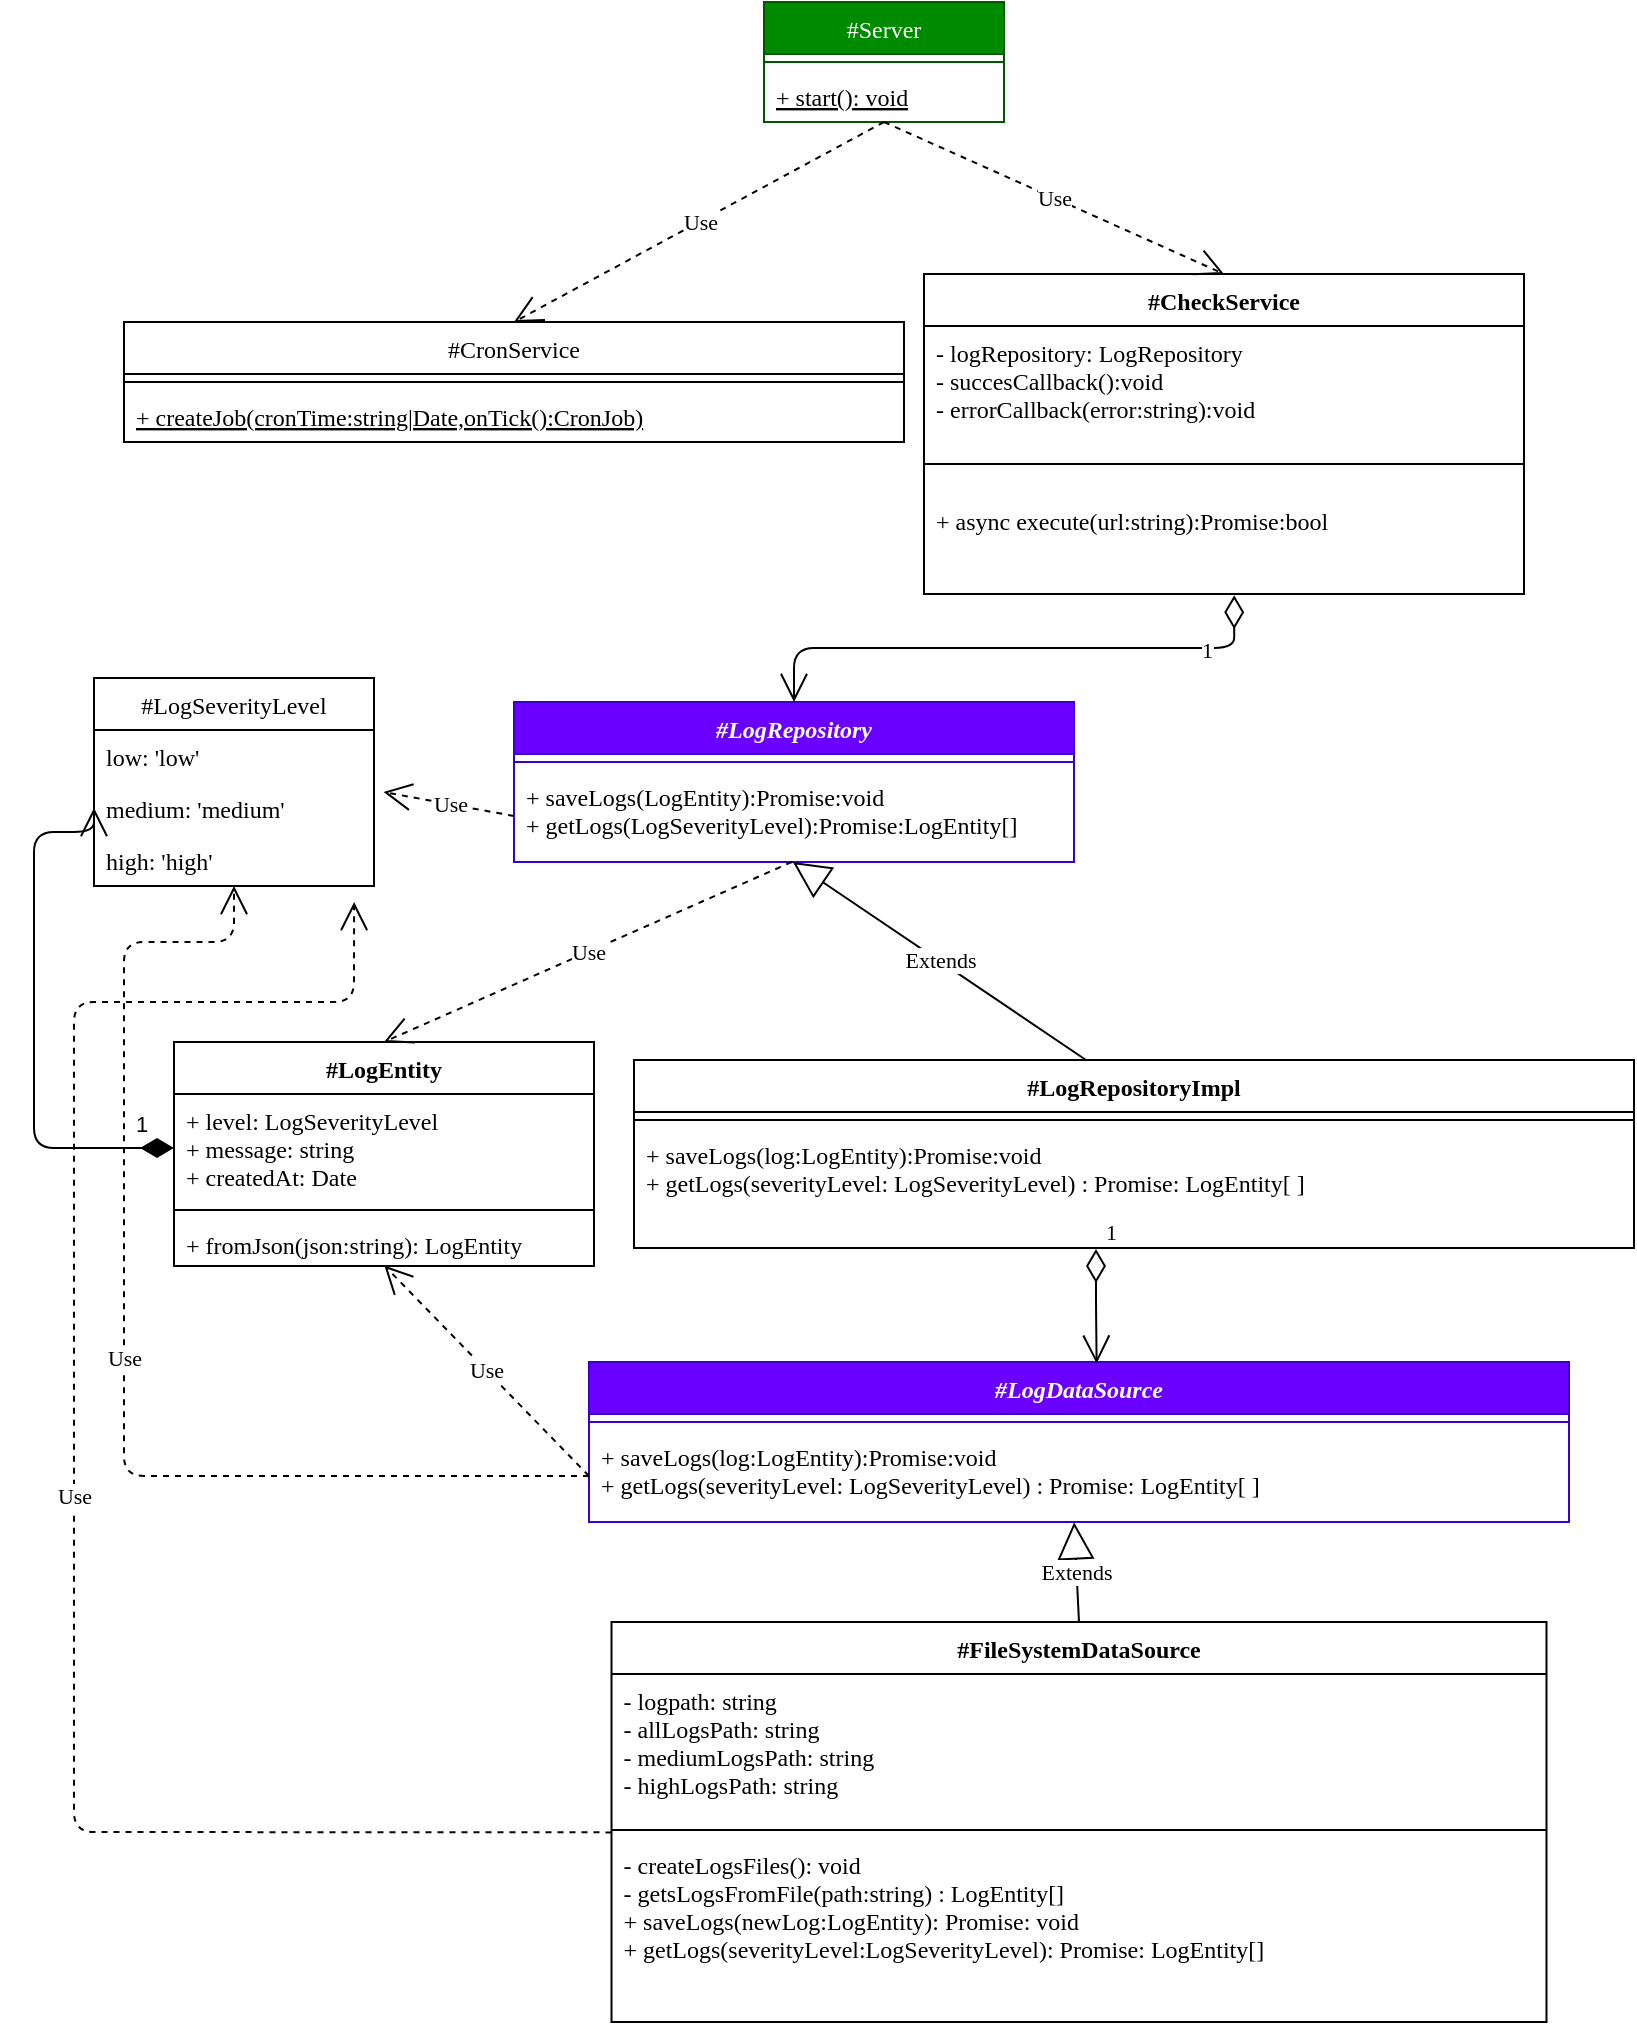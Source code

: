 <mxfile><diagram id="Fn2GvNRN-7Ruor7nib-z" name="Page-1"><mxGraphModel dx="1022" dy="632" grid="1" gridSize="10" guides="1" tooltips="1" connect="1" arrows="1" fold="1" page="1" pageScale="1" pageWidth="850" pageHeight="1100" math="0" shadow="0"><root><mxCell id="0"/><mxCell id="1" parent="0"/><mxCell id="10" value="#Server" style="swimlane;fontStyle=0;align=center;verticalAlign=top;childLayout=stackLayout;horizontal=1;startSize=26;horizontalStack=0;resizeParent=1;resizeParentMax=0;resizeLast=0;collapsible=1;marginBottom=0;fontFamily=JetBrains Mono;fillColor=#008a00;fontColor=#ffffff;strokeColor=#005700;swimlaneFillColor=none;gradientColor=none;fontSource=https%3A%2F%2Ffonts.googleapis.com%2Fcss%3Ffamily%3DJetBrains%2BMono;" parent="1" vertex="1"><mxGeometry x="385" y="80" width="120" height="60" as="geometry"/></mxCell><mxCell id="12" value="" style="line;strokeWidth=1;fillColor=#008a00;align=left;verticalAlign=middle;spacingTop=-1;spacingLeft=3;spacingRight=3;rotatable=0;labelPosition=right;points=[];portConstraint=eastwest;strokeColor=#005700;fontFamily=JetBrains Mono;fontColor=#ffffff;swimlaneFillColor=none;gradientColor=none;fontStyle=0;fontSource=https%3A%2F%2Ffonts.googleapis.com%2Fcss%3Ffamily%3DJetBrains%2BMono;" parent="10" vertex="1"><mxGeometry y="26" width="120" height="8" as="geometry"/></mxCell><mxCell id="13" value="+ start(): void" style="text;align=left;verticalAlign=middle;spacingLeft=4;spacingRight=4;overflow=hidden;rotatable=0;points=[[0,0.5],[1,0.5]];portConstraint=eastwest;fontFamily=JetBrains Mono;swimlaneFillColor=none;fontStyle=4;fontSource=https%3A%2F%2Ffonts.googleapis.com%2Fcss%3Ffamily%3DJetBrains%2BMono;" parent="10" vertex="1"><mxGeometry y="34" width="120" height="26" as="geometry"/></mxCell><mxCell id="18" value="#CronService" style="swimlane;fontStyle=0;align=center;verticalAlign=top;childLayout=stackLayout;horizontal=1;startSize=26;horizontalStack=0;resizeParent=1;resizeParentMax=0;resizeLast=0;collapsible=1;marginBottom=0;fontFamily=JetBrains Mono;swimlaneFillColor=none;fontSource=https%3A%2F%2Ffonts.googleapis.com%2Fcss%3Ffamily%3DJetBrains%2BMono;" parent="1" vertex="1"><mxGeometry x="65" y="240" width="390" height="60" as="geometry"/></mxCell><mxCell id="19" value="" style="line;strokeWidth=1;align=left;verticalAlign=middle;spacingTop=-1;spacingLeft=3;spacingRight=3;rotatable=0;labelPosition=right;points=[];portConstraint=eastwest;fontFamily=JetBrains Mono;swimlaneFillColor=none;fontStyle=0;fontSource=https%3A%2F%2Ffonts.googleapis.com%2Fcss%3Ffamily%3DJetBrains%2BMono;" parent="18" vertex="1"><mxGeometry y="26" width="390" height="8" as="geometry"/></mxCell><mxCell id="20" value="+ createJob(cronTime:string|Date,onTick():CronJob)" style="text;align=left;verticalAlign=middle;spacingLeft=4;spacingRight=4;overflow=hidden;rotatable=0;points=[[0,0.5],[1,0.5]];portConstraint=eastwest;fontFamily=JetBrains Mono;swimlaneFillColor=none;fontStyle=4;fontSource=https%3A%2F%2Ffonts.googleapis.com%2Fcss%3Ffamily%3DJetBrains%2BMono;" parent="18" vertex="1"><mxGeometry y="34" width="390" height="26" as="geometry"/></mxCell><mxCell id="CrihVLw94ubs6sPRbUDU-20" value="Use" style="endArrow=open;endSize=12;dashed=1;html=1;fontFamily=JetBrains Mono;exitX=0.5;exitY=1;exitDx=0;exitDy=0;entryX=0.5;entryY=0;entryDx=0;entryDy=0;fontSource=https%3A%2F%2Ffonts.googleapis.com%2Fcss%3Ffamily%3DJetBrains%2BMono;" parent="1" source="10" target="18" edge="1"><mxGeometry width="160" relative="1" as="geometry"><mxPoint x="315" y="320" as="sourcePoint"/><mxPoint x="235" y="230" as="targetPoint"/></mxGeometry></mxCell><mxCell id="CrihVLw94ubs6sPRbUDU-25" value="#CheckService" style="swimlane;fontStyle=1;align=center;verticalAlign=middle;childLayout=stackLayout;horizontal=1;startSize=26;horizontalStack=0;resizeParent=1;resizeParentMax=0;resizeLast=0;collapsible=1;marginBottom=0;fontFamily=JetBrains Mono;gradientColor=none;fontSource=https%3A%2F%2Ffonts.googleapis.com%2Fcss%3Ffamily%3DJetBrains%2BMono;" parent="1" vertex="1"><mxGeometry x="465" y="216" width="300" height="160" as="geometry"/></mxCell><mxCell id="CrihVLw94ubs6sPRbUDU-26" value="- logRepository: LogRepository&#10;- succesCallback():void&#10;- errorCallback(error:string):void&#10;" style="text;strokeColor=none;fillColor=none;align=left;verticalAlign=top;spacingLeft=4;spacingRight=4;overflow=hidden;rotatable=0;points=[[0,0.5],[1,0.5]];portConstraint=eastwest;fontFamily=JetBrains Mono;fontSource=https%3A%2F%2Ffonts.googleapis.com%2Fcss%3Ffamily%3DJetBrains%2BMono;" parent="CrihVLw94ubs6sPRbUDU-25" vertex="1"><mxGeometry y="26" width="300" height="54" as="geometry"/></mxCell><mxCell id="CrihVLw94ubs6sPRbUDU-27" value="" style="line;strokeWidth=1;fillColor=none;align=left;verticalAlign=middle;spacingTop=-1;spacingLeft=3;spacingRight=3;rotatable=0;labelPosition=right;points=[];portConstraint=eastwest;strokeColor=inherit;fontFamily=JetBrains Mono;fontSource=https%3A%2F%2Ffonts.googleapis.com%2Fcss%3Ffamily%3DJetBrains%2BMono;" parent="CrihVLw94ubs6sPRbUDU-25" vertex="1"><mxGeometry y="80" width="300" height="30" as="geometry"/></mxCell><mxCell id="CrihVLw94ubs6sPRbUDU-28" value="+ async execute(url:string):Promise:bool " style="text;strokeColor=none;fillColor=none;align=left;verticalAlign=top;spacingLeft=4;spacingRight=4;overflow=hidden;rotatable=0;points=[[0,0.5],[1,0.5]];portConstraint=eastwest;fontFamily=JetBrains Mono;fontSource=https%3A%2F%2Ffonts.googleapis.com%2Fcss%3Ffamily%3DJetBrains%2BMono;" parent="CrihVLw94ubs6sPRbUDU-25" vertex="1"><mxGeometry y="110" width="300" height="50" as="geometry"/></mxCell><mxCell id="23" value="Use" style="endArrow=open;endSize=12;dashed=1;html=1;entryX=0.5;entryY=0;entryDx=0;entryDy=0;exitX=0.5;exitY=1;exitDx=0;exitDy=0;fontFamily=JetBrains Mono;fontSource=https%3A%2F%2Ffonts.googleapis.com%2Fcss%3Ffamily%3DJetBrains%2BMono;" parent="1" source="10" target="CrihVLw94ubs6sPRbUDU-25" edge="1"><mxGeometry width="160" relative="1" as="geometry"><mxPoint x="455" y="170" as="sourcePoint"/><mxPoint x="665" y="200" as="targetPoint"/></mxGeometry></mxCell><mxCell id="29" value="#LogRepository&#10;" style="swimlane;fontStyle=3;align=center;verticalAlign=top;childLayout=stackLayout;horizontal=1;startSize=26;horizontalStack=0;resizeParent=1;resizeParentMax=0;resizeLast=0;collapsible=1;marginBottom=0;fillColor=#6a00ff;fontColor=#ffffff;strokeColor=#3700CC;fontFamily=JetBrains Mono;fontSource=https%3A%2F%2Ffonts.googleapis.com%2Fcss%3Ffamily%3DJetBrains%2BMono;" parent="1" vertex="1"><mxGeometry x="260" y="430" width="280" height="80" as="geometry"/></mxCell><mxCell id="31" value="" style="line;strokeWidth=1;fillColor=none;align=left;verticalAlign=middle;spacingTop=-1;spacingLeft=3;spacingRight=3;rotatable=0;labelPosition=right;points=[];portConstraint=eastwest;strokeColor=inherit;fontFamily=JetBrains Mono;fontSource=https%3A%2F%2Ffonts.googleapis.com%2Fcss%3Ffamily%3DJetBrains%2BMono;" parent="29" vertex="1"><mxGeometry y="26" width="280" height="8" as="geometry"/></mxCell><mxCell id="32" value="+ saveLogs(LogEntity):Promise:void&#10;+ getLogs(LogSeverityLevel):Promise:LogEntity[]" style="text;align=left;verticalAlign=top;spacingLeft=4;spacingRight=4;overflow=hidden;rotatable=0;points=[[0,0.5],[1,0.5]];portConstraint=eastwest;fontFamily=JetBrains Mono;fontSource=https%3A%2F%2Ffonts.googleapis.com%2Fcss%3Ffamily%3DJetBrains%2BMono;" parent="29" vertex="1"><mxGeometry y="34" width="280" height="46" as="geometry"/></mxCell><mxCell id="33" value="#LogEntity" style="swimlane;fontStyle=1;align=center;verticalAlign=top;childLayout=stackLayout;horizontal=1;startSize=26;horizontalStack=0;resizeParent=1;resizeParentMax=0;resizeLast=0;collapsible=1;marginBottom=0;fontFamily=JetBrains Mono;fontSource=https%3A%2F%2Ffonts.googleapis.com%2Fcss%3Ffamily%3DJetBrains%2BMono;" parent="1" vertex="1"><mxGeometry x="90" y="600" width="210" height="112" as="geometry"/></mxCell><mxCell id="34" value="+ level: LogSeverityLevel&#10;+ message: string&#10;+ createdAt: Date " style="text;strokeColor=none;fillColor=none;align=left;verticalAlign=top;spacingLeft=4;spacingRight=4;overflow=hidden;rotatable=0;points=[[0,0.5],[1,0.5]];portConstraint=eastwest;fontFamily=JetBrains Mono;fontSource=https%3A%2F%2Ffonts.googleapis.com%2Fcss%3Ffamily%3DJetBrains%2BMono;" parent="33" vertex="1"><mxGeometry y="26" width="210" height="54" as="geometry"/></mxCell><mxCell id="35" value="" style="line;strokeWidth=1;fillColor=none;align=left;verticalAlign=middle;spacingTop=-1;spacingLeft=3;spacingRight=3;rotatable=0;labelPosition=right;points=[];portConstraint=eastwest;strokeColor=inherit;fontFamily=JetBrains Mono;fontSource=https%3A%2F%2Ffonts.googleapis.com%2Fcss%3Ffamily%3DJetBrains%2BMono;" parent="33" vertex="1"><mxGeometry y="80" width="210" height="8" as="geometry"/></mxCell><mxCell id="36" value="+ fromJson(json:string): LogEntity" style="text;strokeColor=none;fillColor=none;align=left;verticalAlign=top;spacingLeft=4;spacingRight=4;overflow=hidden;rotatable=0;points=[[0,0.5],[1,0.5]];portConstraint=eastwest;fontFamily=JetBrains Mono;fontSource=https%3A%2F%2Ffonts.googleapis.com%2Fcss%3Ffamily%3DJetBrains%2BMono;" parent="33" vertex="1"><mxGeometry y="88" width="210" height="24" as="geometry"/></mxCell><mxCell id="37" value="Use" style="endArrow=open;endSize=12;dashed=1;html=1;exitX=0.496;exitY=1;exitDx=0;exitDy=0;exitPerimeter=0;entryX=0.5;entryY=0;entryDx=0;entryDy=0;fontFamily=JetBrains Mono;fontSource=https%3A%2F%2Ffonts.googleapis.com%2Fcss%3Ffamily%3DJetBrains%2BMono;" parent="1" source="32" target="33" edge="1"><mxGeometry width="160" relative="1" as="geometry"><mxPoint x="625" y="590" as="sourcePoint"/><mxPoint x="430" y="630" as="targetPoint"/></mxGeometry></mxCell><mxCell id="39" value="#LogSeverityLevel" style="swimlane;fontStyle=0;childLayout=stackLayout;horizontal=1;startSize=26;fillColor=none;horizontalStack=0;resizeParent=1;resizeParentMax=0;resizeLast=0;collapsible=1;marginBottom=0;fontFamily=JetBrains Mono;fontSource=https%3A%2F%2Ffonts.googleapis.com%2Fcss%3Ffamily%3DJetBrains%2BMono;" parent="1" vertex="1"><mxGeometry x="50" y="418" width="140" height="104" as="geometry"/></mxCell><mxCell id="40" value="low: 'low'" style="text;strokeColor=none;fillColor=none;align=left;verticalAlign=top;spacingLeft=4;spacingRight=4;overflow=hidden;rotatable=0;points=[[0,0.5],[1,0.5]];portConstraint=eastwest;fontFamily=JetBrains Mono;fontSource=https%3A%2F%2Ffonts.googleapis.com%2Fcss%3Ffamily%3DJetBrains%2BMono;" parent="39" vertex="1"><mxGeometry y="26" width="140" height="26" as="geometry"/></mxCell><mxCell id="41" value="medium: 'medium'" style="text;strokeColor=none;fillColor=none;align=left;verticalAlign=top;spacingLeft=4;spacingRight=4;overflow=hidden;rotatable=0;points=[[0,0.5],[1,0.5]];portConstraint=eastwest;fontFamily=JetBrains Mono;fontSource=https%3A%2F%2Ffonts.googleapis.com%2Fcss%3Ffamily%3DJetBrains%2BMono;" parent="39" vertex="1"><mxGeometry y="52" width="140" height="26" as="geometry"/></mxCell><mxCell id="42" value="high: 'high'" style="text;strokeColor=none;fillColor=none;align=left;verticalAlign=top;spacingLeft=4;spacingRight=4;overflow=hidden;rotatable=0;points=[[0,0.5],[1,0.5]];portConstraint=eastwest;fontFamily=JetBrains Mono;fontSource=https%3A%2F%2Ffonts.googleapis.com%2Fcss%3Ffamily%3DJetBrains%2BMono;" parent="39" vertex="1"><mxGeometry y="78" width="140" height="26" as="geometry"/></mxCell><mxCell id="49" value="1" style="endArrow=open;html=1;endSize=12;startArrow=diamondThin;startSize=14;startFill=0;edgeStyle=orthogonalEdgeStyle;align=left;verticalAlign=bottom;entryX=0.5;entryY=0;entryDx=0;entryDy=0;exitX=0.517;exitY=1.012;exitDx=0;exitDy=0;exitPerimeter=0;fontFamily=JetBrains Mono;fontSource=https%3A%2F%2Ffonts.googleapis.com%2Fcss%3Ffamily%3DJetBrains%2BMono;" parent="1" source="CrihVLw94ubs6sPRbUDU-28" target="29" edge="1"><mxGeometry x="-0.672" y="10" relative="1" as="geometry"><mxPoint x="620" y="400" as="sourcePoint"/><mxPoint x="630" y="440" as="targetPoint"/><mxPoint as="offset"/></mxGeometry></mxCell><mxCell id="54" value="Use" style="endArrow=open;endSize=12;dashed=1;html=1;exitX=0;exitY=0.5;exitDx=0;exitDy=0;entryX=1.034;entryY=1.192;entryDx=0;entryDy=0;entryPerimeter=0;fontFamily=JetBrains Mono;fontSource=https%3A%2F%2Ffonts.googleapis.com%2Fcss%3Ffamily%3DJetBrains%2BMono;" parent="1" source="32" target="40" edge="1"><mxGeometry width="160" relative="1" as="geometry"><mxPoint x="360" y="450" as="sourcePoint"/><mxPoint x="210" y="590" as="targetPoint"/></mxGeometry></mxCell><mxCell id="61" value="#LogRepositoryImpl" style="swimlane;fontStyle=1;align=center;verticalAlign=top;childLayout=stackLayout;horizontal=1;startSize=26;horizontalStack=0;resizeParent=1;resizeParentMax=0;resizeLast=0;collapsible=1;marginBottom=0;fontFamily=JetBrains Mono;fontSource=https%3A%2F%2Ffonts.googleapis.com%2Fcss%3Ffamily%3DJetBrains%2BMono;" parent="1" vertex="1"><mxGeometry x="320" y="609" width="500" height="94" as="geometry"/></mxCell><mxCell id="63" value="" style="line;strokeWidth=1;fillColor=none;align=left;verticalAlign=middle;spacingTop=-1;spacingLeft=3;spacingRight=3;rotatable=0;labelPosition=right;points=[];portConstraint=eastwest;strokeColor=inherit;fontFamily=JetBrains Mono;fontSource=https%3A%2F%2Ffonts.googleapis.com%2Fcss%3Ffamily%3DJetBrains%2BMono;" parent="61" vertex="1"><mxGeometry y="26" width="500" height="8" as="geometry"/></mxCell><mxCell id="64" value="+ saveLogs(log:LogEntity):Promise:void&#10;+ getLogs(severityLevel: LogSeverityLevel) : Promise: LogEntity[ ]" style="text;strokeColor=none;fillColor=none;align=left;verticalAlign=top;spacingLeft=4;spacingRight=4;overflow=hidden;rotatable=0;points=[[0,0.5],[1,0.5]];portConstraint=eastwest;fontFamily=JetBrains Mono;fontSource=https%3A%2F%2Ffonts.googleapis.com%2Fcss%3Ffamily%3DJetBrains%2BMono;" parent="61" vertex="1"><mxGeometry y="34" width="500" height="60" as="geometry"/></mxCell><mxCell id="66" value="Extends" style="endArrow=block;endSize=16;endFill=0;html=1;exitX=0.452;exitY=0;exitDx=0;exitDy=0;exitPerimeter=0;entryX=0.498;entryY=1;entryDx=0;entryDy=0;entryPerimeter=0;fontFamily=JetBrains Mono;fontSource=https%3A%2F%2Ffonts.googleapis.com%2Fcss%3Ffamily%3DJetBrains%2BMono;" parent="1" source="61" target="32" edge="1"><mxGeometry width="160" relative="1" as="geometry"><mxPoint x="590" y="560" as="sourcePoint"/><mxPoint x="750" y="560" as="targetPoint"/></mxGeometry></mxCell><mxCell id="72" value="1" style="endArrow=open;html=1;endSize=12;startArrow=diamondThin;startSize=14;startFill=1;edgeStyle=orthogonalEdgeStyle;align=left;verticalAlign=bottom;entryX=0;entryY=0.5;entryDx=0;entryDy=0;" parent="1" source="34" target="41" edge="1"><mxGeometry x="-0.845" y="-3" relative="1" as="geometry"><mxPoint x="-70" y="653" as="sourcePoint"/><mxPoint y="470" as="targetPoint"/><Array as="points"><mxPoint x="20" y="653"/><mxPoint x="20" y="495"/></Array><mxPoint as="offset"/></mxGeometry></mxCell><mxCell id="73" value="#LogDataSource" style="swimlane;fontStyle=3;align=center;verticalAlign=top;childLayout=stackLayout;horizontal=1;startSize=26;horizontalStack=0;resizeParent=1;resizeParentMax=0;resizeLast=0;collapsible=1;marginBottom=0;fontFamily=JetBrains Mono;fontSource=https%3A%2F%2Ffonts.googleapis.com%2Fcss%3Ffamily%3DJetBrains%2BMono;fillColor=#6a00ff;fontColor=#ffffff;strokeColor=#3700CC;" parent="1" vertex="1"><mxGeometry x="297.5" y="760" width="490" height="80" as="geometry"/></mxCell><mxCell id="75" value="" style="line;strokeWidth=1;fillColor=none;align=left;verticalAlign=middle;spacingTop=-1;spacingLeft=3;spacingRight=3;rotatable=0;labelPosition=right;points=[];portConstraint=eastwest;strokeColor=inherit;fontFamily=JetBrains Mono;fontSource=https%3A%2F%2Ffonts.googleapis.com%2Fcss%3Ffamily%3DJetBrains%2BMono;" parent="73" vertex="1"><mxGeometry y="26" width="490" height="8" as="geometry"/></mxCell><mxCell id="76" value="+ saveLogs(log:LogEntity):Promise:void&#10;+ getLogs(severityLevel: LogSeverityLevel) : Promise: LogEntity[ ]" style="text;strokeColor=none;fillColor=none;align=left;verticalAlign=top;spacingLeft=4;spacingRight=4;overflow=hidden;rotatable=0;points=[[0,0.5],[1,0.5]];portConstraint=eastwest;fontFamily=JetBrains Mono;fontSource=https%3A%2F%2Ffonts.googleapis.com%2Fcss%3Ffamily%3DJetBrains%2BMono;" parent="73" vertex="1"><mxGeometry y="34" width="490" height="46" as="geometry"/></mxCell><mxCell id="78" value="Use" style="endArrow=open;endSize=12;dashed=1;html=1;fontFamily=JetBrains Mono;fontSource=https%3A%2F%2Ffonts.googleapis.com%2Fcss%3Ffamily%3DJetBrains%2BMono;exitX=0;exitY=0.5;exitDx=0;exitDy=0;entryX=0.501;entryY=0.992;entryDx=0;entryDy=0;entryPerimeter=0;" parent="1" source="76" target="36" edge="1"><mxGeometry width="160" relative="1" as="geometry"><mxPoint x="65" y="830" as="sourcePoint"/><mxPoint x="225" y="830" as="targetPoint"/></mxGeometry></mxCell><mxCell id="80" value="#FileSystemDataSource" style="swimlane;fontStyle=1;align=center;verticalAlign=top;childLayout=stackLayout;horizontal=1;startSize=26;horizontalStack=0;resizeParent=1;resizeParentMax=0;resizeLast=0;collapsible=1;marginBottom=0;fontFamily=JetBrains Mono;fontSource=https%3A%2F%2Ffonts.googleapis.com%2Fcss%3Ffamily%3DJetBrains%2BMono;" parent="1" vertex="1"><mxGeometry x="308.75" y="890" width="467.5" height="200" as="geometry"/></mxCell><mxCell id="81" value="- logpath: string&#10;- allLogsPath: string&#10;- mediumLogsPath: string&#10;- highLogsPath: string" style="text;strokeColor=none;fillColor=none;align=left;verticalAlign=top;spacingLeft=4;spacingRight=4;overflow=hidden;rotatable=0;points=[[0,0.5],[1,0.5]];portConstraint=eastwest;fontFamily=JetBrains Mono;fontSource=https%3A%2F%2Ffonts.googleapis.com%2Fcss%3Ffamily%3DJetBrains%2BMono;" parent="80" vertex="1"><mxGeometry y="26" width="467.5" height="74" as="geometry"/></mxCell><mxCell id="82" value="" style="line;strokeWidth=1;fillColor=none;align=left;verticalAlign=middle;spacingTop=-1;spacingLeft=3;spacingRight=3;rotatable=0;labelPosition=right;points=[];portConstraint=eastwest;strokeColor=inherit;fontFamily=JetBrains Mono;fontSource=https%3A%2F%2Ffonts.googleapis.com%2Fcss%3Ffamily%3DJetBrains%2BMono;" parent="80" vertex="1"><mxGeometry y="100" width="467.5" height="8" as="geometry"/></mxCell><mxCell id="83" value="- createLogsFiles(): void&#10;- getsLogsFromFile(path:string) : LogEntity[]&#10;+ saveLogs(newLog:LogEntity): Promise: void&#10;+ getLogs(severityLevel:LogSeverityLevel): Promise: LogEntity[]" style="text;strokeColor=none;fillColor=none;align=left;verticalAlign=top;spacingLeft=4;spacingRight=4;overflow=hidden;rotatable=0;points=[[0,0.5],[1,0.5]];portConstraint=eastwest;fontFamily=JetBrains Mono;fontSource=https%3A%2F%2Ffonts.googleapis.com%2Fcss%3Ffamily%3DJetBrains%2BMono;" parent="80" vertex="1"><mxGeometry y="108" width="467.5" height="92" as="geometry"/></mxCell><mxCell id="84" value="Extends" style="endArrow=block;endSize=16;endFill=0;html=1;exitX=0.5;exitY=0;exitDx=0;exitDy=0;entryX=0.495;entryY=1.004;entryDx=0;entryDy=0;entryPerimeter=0;fontFamily=JetBrains Mono;fontSource=https%3A%2F%2Ffonts.googleapis.com%2Fcss%3Ffamily%3DJetBrains%2BMono;" parent="1" source="80" target="76" edge="1"><mxGeometry width="160" relative="1" as="geometry"><mxPoint x="691.56" y="970" as="sourcePoint"/><mxPoint x="545" y="860" as="targetPoint"/></mxGeometry></mxCell><mxCell id="85" value="Use" style="endArrow=open;endSize=12;dashed=1;html=1;fontFamily=JetBrains Mono;fontSource=https%3A%2F%2Ffonts.googleapis.com%2Fcss%3Ffamily%3DJetBrains%2BMono;exitX=0;exitY=0.5;exitDx=0;exitDy=0;entryX=0.929;entryY=1.308;entryDx=0;entryDy=0;entryPerimeter=0;" parent="1" target="42" edge="1"><mxGeometry width="160" relative="1" as="geometry"><mxPoint x="308.75" y="995.19" as="sourcePoint"/><mxPoint x="60" y="580" as="targetPoint"/><Array as="points"><mxPoint x="40" y="995"/><mxPoint x="40" y="580"/><mxPoint x="180" y="580"/></Array></mxGeometry></mxCell><mxCell id="88" value="Use" style="endArrow=open;endSize=12;dashed=1;html=1;fontFamily=JetBrains Mono;fontSource=https%3A%2F%2Ffonts.googleapis.com%2Fcss%3Ffamily%3DJetBrains%2BMono;exitX=0;exitY=0.5;exitDx=0;exitDy=0;" parent="1" source="76" target="42" edge="1"><mxGeometry width="160" relative="1" as="geometry"><mxPoint x="167.29" y="865.19" as="sourcePoint"/><mxPoint x="120" y="540" as="targetPoint"/><Array as="points"><mxPoint x="65" y="817"/><mxPoint x="65" y="550"/><mxPoint x="120" y="550"/></Array></mxGeometry></mxCell><mxCell id="96" value="1" style="endArrow=open;html=1;endSize=12;startArrow=diamondThin;startSize=14;startFill=0;edgeStyle=orthogonalEdgeStyle;align=left;verticalAlign=bottom;fontFamily=JetBrains Mono;fontSource=https%3A%2F%2Ffonts.googleapis.com%2Fcss%3Ffamily%3DJetBrains%2BMono;entryX=0.518;entryY=0.01;entryDx=0;entryDy=0;entryPerimeter=0;exitX=0.462;exitY=1.009;exitDx=0;exitDy=0;exitPerimeter=0;" parent="1" source="64" target="73" edge="1"><mxGeometry x="-1" y="3" relative="1" as="geometry"><mxPoint x="510" y="730" as="sourcePoint"/><mxPoint x="670" y="730" as="targetPoint"/></mxGeometry></mxCell></root></mxGraphModel></diagram><diagram id="sfHtL2W3EFNq7eSS53E1" name="Page-2"><mxGraphModel dx="661" dy="632" grid="1" gridSize="10" guides="1" tooltips="1" connect="1" arrows="1" fold="1" page="1" pageScale="1" pageWidth="850" pageHeight="1100" math="0" shadow="0">
            <root>
                <mxCell id="0"/>
                <mxCell id="1" parent="0"/>
            </root>
        </mxGraphModel></diagram></mxfile>